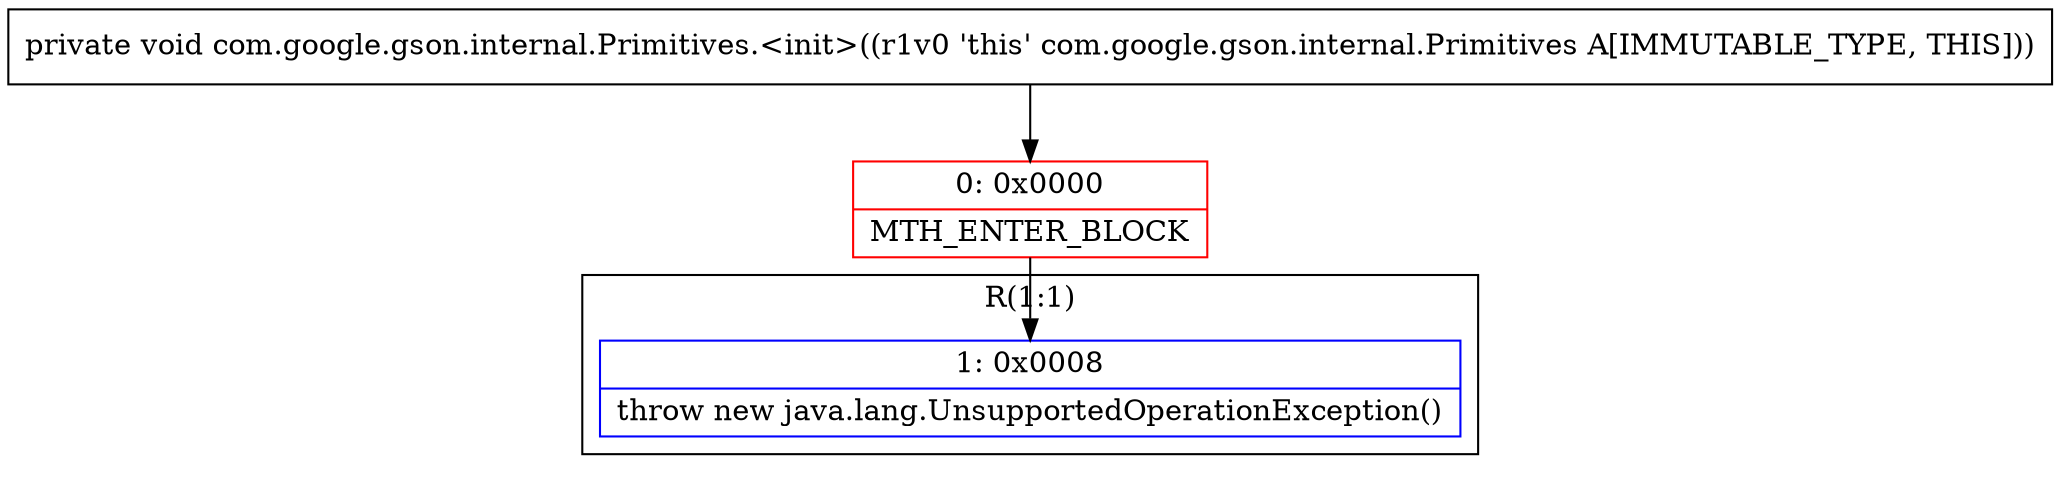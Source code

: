 digraph "CFG forcom.google.gson.internal.Primitives.\<init\>()V" {
subgraph cluster_Region_192366246 {
label = "R(1:1)";
node [shape=record,color=blue];
Node_1 [shape=record,label="{1\:\ 0x0008|throw new java.lang.UnsupportedOperationException()\l}"];
}
Node_0 [shape=record,color=red,label="{0\:\ 0x0000|MTH_ENTER_BLOCK\l}"];
MethodNode[shape=record,label="{private void com.google.gson.internal.Primitives.\<init\>((r1v0 'this' com.google.gson.internal.Primitives A[IMMUTABLE_TYPE, THIS])) }"];
MethodNode -> Node_0;
Node_0 -> Node_1;
}

